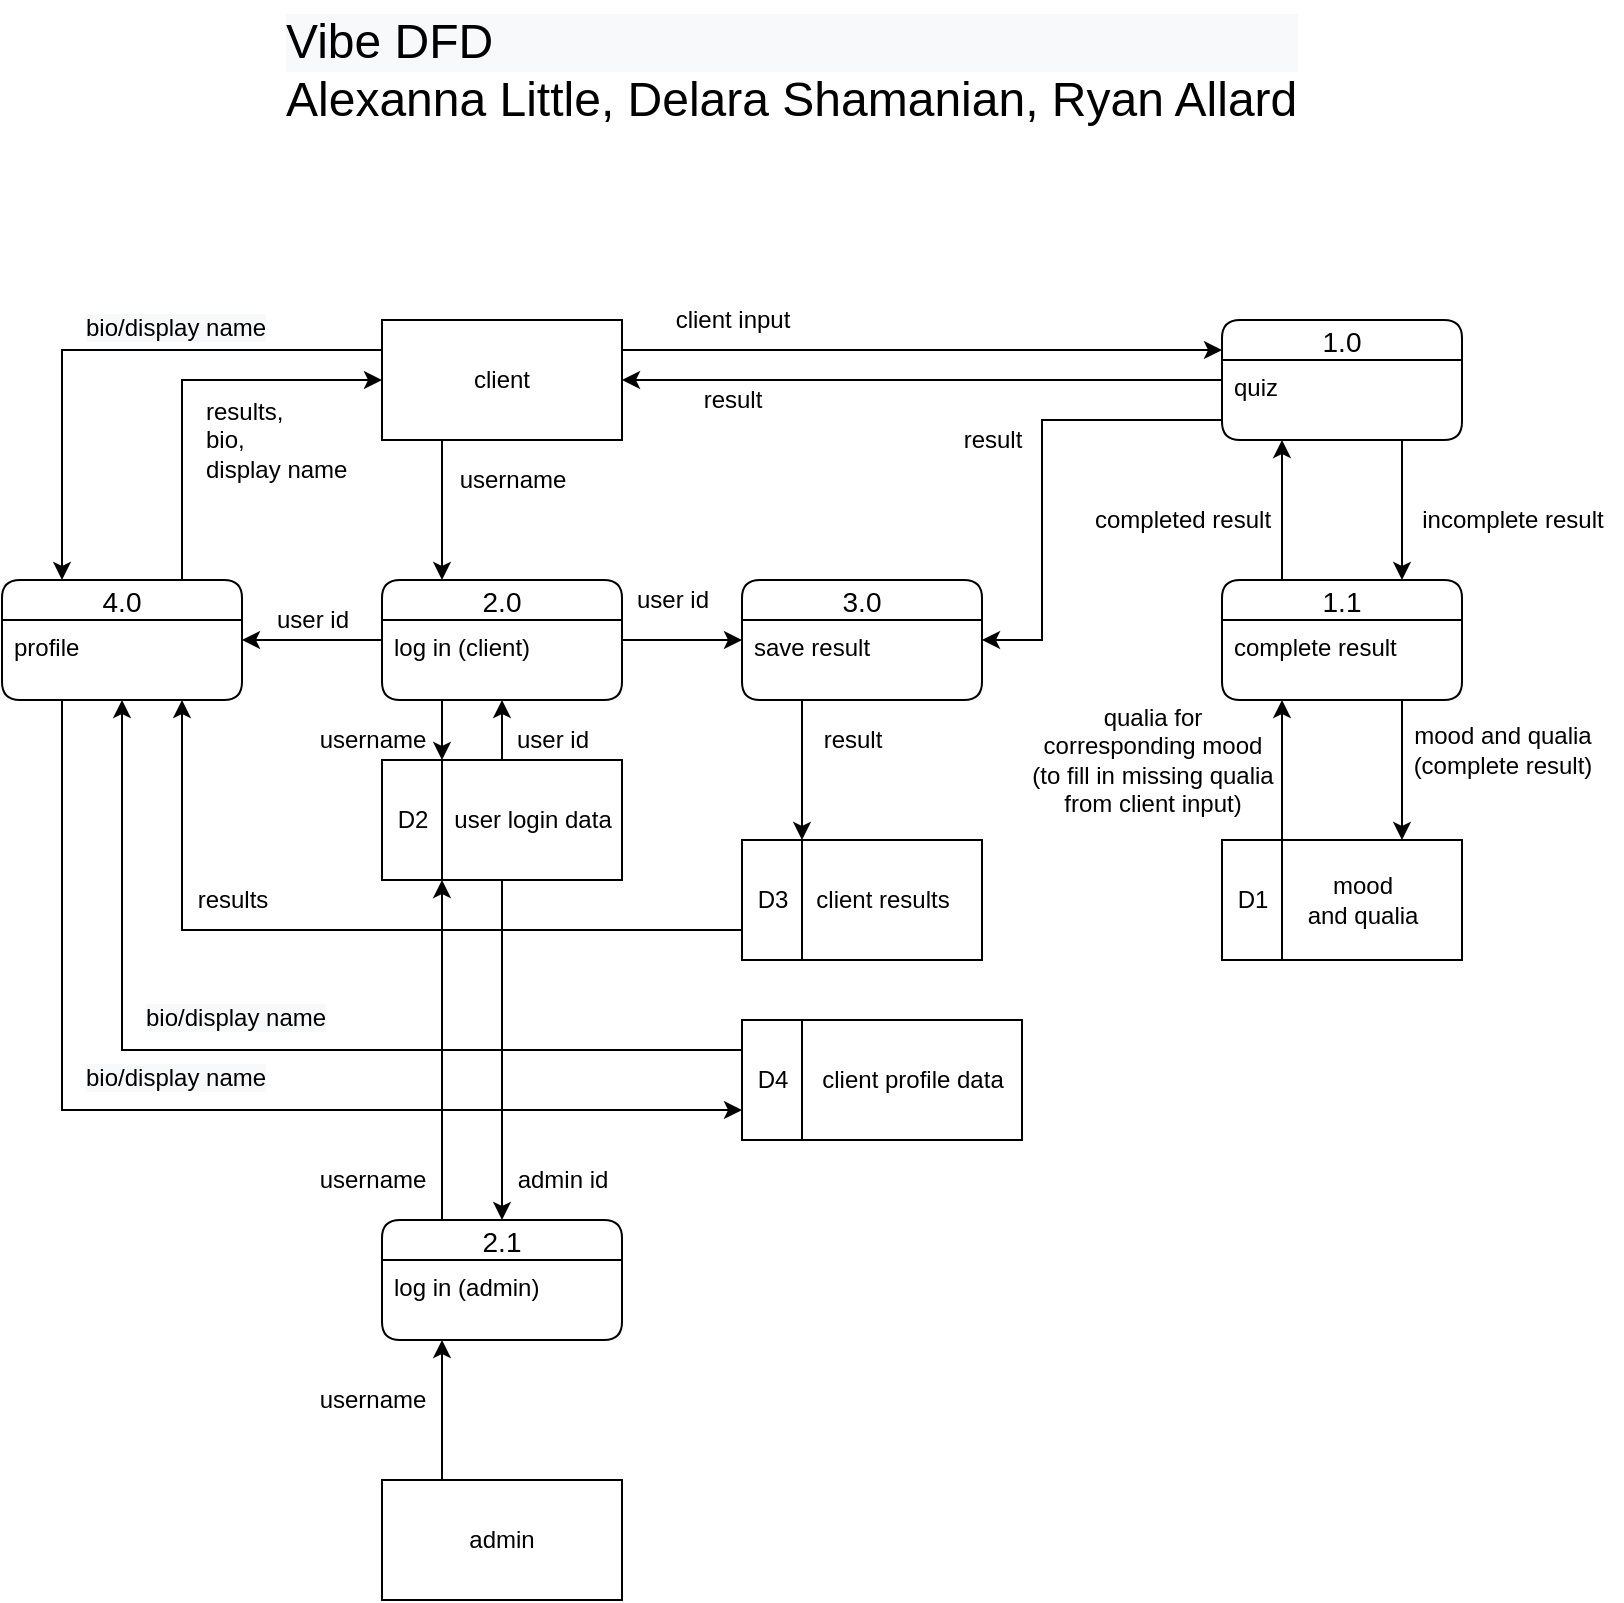 <mxfile version="15.8.4" type="google"><diagram id="g8bRHvUq1R5XJghf-eLN" name="Page-1"><mxGraphModel dx="1221" dy="681" grid="1" gridSize="10" guides="1" tooltips="1" connect="1" arrows="1" fold="1" page="1" pageScale="1" pageWidth="827" pageHeight="1169" math="0" shadow="0"><root><mxCell id="0"/><mxCell id="1" parent="0"/><mxCell id="okkrfj4XBQextkTH1H5f-1" value="1.0" style="swimlane;childLayout=stackLayout;horizontal=1;startSize=20;horizontalStack=0;rounded=1;fontSize=14;fontStyle=0;strokeWidth=1;resizeParent=0;resizeLast=1;shadow=0;dashed=0;align=center;" parent="1" vertex="1"><mxGeometry x="619" y="270" width="120" height="60" as="geometry"/></mxCell><mxCell id="okkrfj4XBQextkTH1H5f-2" value="quiz" style="align=left;strokeColor=none;fillColor=none;spacingLeft=4;fontSize=12;verticalAlign=top;resizable=0;rotatable=0;part=1;strokeWidth=1;" parent="okkrfj4XBQextkTH1H5f-1" vertex="1"><mxGeometry y="20" width="120" height="40" as="geometry"/></mxCell><mxCell id="okkrfj4XBQextkTH1H5f-3" value="client" style="rounded=0;whiteSpace=wrap;html=1;strokeWidth=1;" parent="1" vertex="1"><mxGeometry x="199" y="270" width="120" height="60" as="geometry"/></mxCell><mxCell id="okkrfj4XBQextkTH1H5f-4" value="" style="endArrow=classic;html=1;rounded=0;exitX=1;exitY=0.25;exitDx=0;exitDy=0;entryX=0;entryY=0.25;entryDx=0;entryDy=0;strokeWidth=1;" parent="1" source="okkrfj4XBQextkTH1H5f-3" target="okkrfj4XBQextkTH1H5f-1" edge="1"><mxGeometry width="50" height="50" relative="1" as="geometry"><mxPoint x="519" y="460" as="sourcePoint"/><mxPoint x="569" y="410" as="targetPoint"/></mxGeometry></mxCell><mxCell id="okkrfj4XBQextkTH1H5f-5" value="client input" style="text;html=1;align=center;verticalAlign=middle;resizable=0;points=[];autosize=1;strokeColor=none;fillColor=none;strokeWidth=1;" parent="1" vertex="1"><mxGeometry x="339" y="260" width="70" height="20" as="geometry"/></mxCell><mxCell id="okkrfj4XBQextkTH1H5f-6" value="1.1" style="swimlane;childLayout=stackLayout;horizontal=1;startSize=20;horizontalStack=0;rounded=1;fontSize=14;fontStyle=0;strokeWidth=1;resizeParent=0;resizeLast=1;shadow=0;dashed=0;align=center;" parent="1" vertex="1"><mxGeometry x="619" y="400" width="120" height="60" as="geometry"/></mxCell><mxCell id="okkrfj4XBQextkTH1H5f-7" value="complete result" style="align=left;strokeColor=none;fillColor=none;spacingLeft=4;fontSize=12;verticalAlign=top;resizable=0;rotatable=0;part=1;strokeWidth=1;" parent="okkrfj4XBQextkTH1H5f-6" vertex="1"><mxGeometry y="20" width="120" height="40" as="geometry"/></mxCell><mxCell id="okkrfj4XBQextkTH1H5f-8" value="" style="endArrow=classic;html=1;rounded=0;exitX=0.75;exitY=1;exitDx=0;exitDy=0;entryX=0.75;entryY=0;entryDx=0;entryDy=0;strokeWidth=1;" parent="1" source="okkrfj4XBQextkTH1H5f-2" target="okkrfj4XBQextkTH1H5f-6" edge="1"><mxGeometry width="50" height="50" relative="1" as="geometry"><mxPoint x="689" y="460" as="sourcePoint"/><mxPoint x="739" y="410" as="targetPoint"/></mxGeometry></mxCell><mxCell id="okkrfj4XBQextkTH1H5f-9" value="" style="endArrow=classic;html=1;rounded=0;exitX=0.25;exitY=0;exitDx=0;exitDy=0;entryX=0.25;entryY=1;entryDx=0;entryDy=0;strokeWidth=1;" parent="1" source="okkrfj4XBQextkTH1H5f-6" target="okkrfj4XBQextkTH1H5f-2" edge="1"><mxGeometry width="50" height="50" relative="1" as="geometry"><mxPoint x="689" y="460" as="sourcePoint"/><mxPoint x="739" y="410" as="targetPoint"/></mxGeometry></mxCell><mxCell id="okkrfj4XBQextkTH1H5f-10" value="incomplete result" style="text;html=1;align=center;verticalAlign=middle;resizable=0;points=[];autosize=1;strokeColor=none;fillColor=none;strokeWidth=1;" parent="1" vertex="1"><mxGeometry x="709" y="360" width="110" height="20" as="geometry"/></mxCell><mxCell id="okkrfj4XBQextkTH1H5f-11" value="completed result" style="text;html=1;align=center;verticalAlign=middle;resizable=0;points=[];autosize=1;strokeColor=none;fillColor=none;strokeWidth=1;" parent="1" vertex="1"><mxGeometry x="549" y="360" width="100" height="20" as="geometry"/></mxCell><mxCell id="okkrfj4XBQextkTH1H5f-12" value="" style="swimlane;horizontal=0;startSize=30;strokeWidth=1;" parent="1" vertex="1"><mxGeometry x="619" y="530" width="120" height="60" as="geometry"/></mxCell><mxCell id="okkrfj4XBQextkTH1H5f-14" value="mood &lt;br&gt;and qualia" style="text;html=1;align=center;verticalAlign=middle;resizable=0;points=[];autosize=1;strokeColor=none;fillColor=none;strokeWidth=1;" parent="okkrfj4XBQextkTH1H5f-12" vertex="1"><mxGeometry x="35" y="15" width="70" height="30" as="geometry"/></mxCell><mxCell id="okkrfj4XBQextkTH1H5f-99" value="D1" style="text;html=1;align=center;verticalAlign=middle;resizable=0;points=[];autosize=1;strokeColor=none;fillColor=none;strokeWidth=1;" parent="okkrfj4XBQextkTH1H5f-12" vertex="1"><mxGeometry y="20" width="30" height="20" as="geometry"/></mxCell><mxCell id="okkrfj4XBQextkTH1H5f-15" value="" style="endArrow=classic;html=1;rounded=0;exitX=0.75;exitY=1;exitDx=0;exitDy=0;entryX=0.75;entryY=0;entryDx=0;entryDy=0;strokeWidth=1;" parent="1" source="okkrfj4XBQextkTH1H5f-7" target="okkrfj4XBQextkTH1H5f-12" edge="1"><mxGeometry width="50" height="50" relative="1" as="geometry"><mxPoint x="689" y="460" as="sourcePoint"/><mxPoint x="739" y="410" as="targetPoint"/></mxGeometry></mxCell><mxCell id="okkrfj4XBQextkTH1H5f-16" value="mood and qualia&lt;br&gt;(complete result)" style="text;html=1;align=center;verticalAlign=middle;resizable=0;points=[];autosize=1;strokeColor=none;fillColor=none;strokeWidth=1;" parent="1" vertex="1"><mxGeometry x="704" y="470" width="110" height="30" as="geometry"/></mxCell><mxCell id="okkrfj4XBQextkTH1H5f-17" value="" style="endArrow=classic;html=1;rounded=0;exitX=0.25;exitY=0;exitDx=0;exitDy=0;entryX=0.25;entryY=1;entryDx=0;entryDy=0;strokeWidth=1;" parent="1" source="okkrfj4XBQextkTH1H5f-12" target="okkrfj4XBQextkTH1H5f-7" edge="1"><mxGeometry width="50" height="50" relative="1" as="geometry"><mxPoint x="578.58" y="525" as="sourcePoint"/><mxPoint x="578.58" y="455" as="targetPoint"/></mxGeometry></mxCell><mxCell id="okkrfj4XBQextkTH1H5f-18" value="qualia for&lt;br&gt;corresponding mood&lt;br&gt;(to fill in missing qualia&lt;br&gt;from client input)" style="text;html=1;align=center;verticalAlign=middle;resizable=0;points=[];autosize=1;strokeColor=none;fillColor=none;strokeWidth=1;" parent="1" vertex="1"><mxGeometry x="514" y="460" width="140" height="60" as="geometry"/></mxCell><mxCell id="okkrfj4XBQextkTH1H5f-23" value="3.0" style="swimlane;childLayout=stackLayout;horizontal=1;startSize=20;horizontalStack=0;rounded=1;fontSize=14;fontStyle=0;strokeWidth=1;resizeParent=0;resizeLast=1;shadow=0;dashed=0;align=center;" parent="1" vertex="1"><mxGeometry x="379" y="400" width="120" height="60" as="geometry"/></mxCell><mxCell id="okkrfj4XBQextkTH1H5f-24" value="save result" style="align=left;strokeColor=none;fillColor=none;spacingLeft=4;fontSize=12;verticalAlign=top;resizable=0;rotatable=0;part=1;strokeWidth=1;" parent="okkrfj4XBQextkTH1H5f-23" vertex="1"><mxGeometry y="20" width="120" height="40" as="geometry"/></mxCell><mxCell id="okkrfj4XBQextkTH1H5f-25" value="" style="endArrow=classic;html=1;rounded=0;exitX=0;exitY=0.5;exitDx=0;exitDy=0;entryX=1;entryY=0.25;entryDx=0;entryDy=0;edgeStyle=orthogonalEdgeStyle;exitPerimeter=0;strokeWidth=1;" parent="1" source="okkrfj4XBQextkTH1H5f-2" target="okkrfj4XBQextkTH1H5f-24" edge="1"><mxGeometry width="50" height="50" relative="1" as="geometry"><mxPoint x="519" y="460" as="sourcePoint"/><mxPoint x="569" y="410" as="targetPoint"/><Array as="points"><mxPoint x="619" y="320"/><mxPoint x="529" y="320"/><mxPoint x="529" y="430"/></Array></mxGeometry></mxCell><mxCell id="okkrfj4XBQextkTH1H5f-26" value="result" style="text;html=1;align=center;verticalAlign=middle;resizable=0;points=[];autosize=1;strokeColor=none;fillColor=none;strokeWidth=1;" parent="1" vertex="1"><mxGeometry x="479" y="320" width="50" height="20" as="geometry"/></mxCell><mxCell id="okkrfj4XBQextkTH1H5f-28" value="username" style="text;html=1;align=center;verticalAlign=middle;resizable=0;points=[];autosize=1;strokeColor=none;fillColor=none;strokeWidth=1;" parent="1" vertex="1"><mxGeometry x="229" y="340" width="70" height="20" as="geometry"/></mxCell><mxCell id="okkrfj4XBQextkTH1H5f-29" value="" style="swimlane;horizontal=0;startSize=30;strokeWidth=1;" parent="1" vertex="1"><mxGeometry x="379" y="530" width="120" height="60" as="geometry"/></mxCell><mxCell id="okkrfj4XBQextkTH1H5f-30" value="client results" style="text;html=1;align=center;verticalAlign=middle;resizable=0;points=[];autosize=1;strokeColor=none;fillColor=none;strokeWidth=1;" parent="okkrfj4XBQextkTH1H5f-29" vertex="1"><mxGeometry x="30" y="20" width="80" height="20" as="geometry"/></mxCell><mxCell id="okkrfj4XBQextkTH1H5f-101" value="D3" style="text;html=1;align=center;verticalAlign=middle;resizable=0;points=[];autosize=1;strokeColor=none;fillColor=none;strokeWidth=1;" parent="okkrfj4XBQextkTH1H5f-29" vertex="1"><mxGeometry y="20" width="30" height="20" as="geometry"/></mxCell><mxCell id="okkrfj4XBQextkTH1H5f-31" value="" style="endArrow=classic;html=1;rounded=0;exitX=0.25;exitY=1;exitDx=0;exitDy=0;entryX=0.25;entryY=0;entryDx=0;entryDy=0;strokeWidth=1;" parent="1" source="okkrfj4XBQextkTH1H5f-24" target="okkrfj4XBQextkTH1H5f-29" edge="1"><mxGeometry width="50" height="50" relative="1" as="geometry"><mxPoint x="519" y="460" as="sourcePoint"/><mxPoint x="569" y="410" as="targetPoint"/></mxGeometry></mxCell><mxCell id="okkrfj4XBQextkTH1H5f-32" value="2.0" style="swimlane;childLayout=stackLayout;horizontal=1;startSize=20;horizontalStack=0;rounded=1;fontSize=14;fontStyle=0;strokeWidth=1;resizeParent=0;resizeLast=1;shadow=0;dashed=0;align=center;" parent="1" vertex="1"><mxGeometry x="199" y="400" width="120" height="60" as="geometry"/></mxCell><mxCell id="okkrfj4XBQextkTH1H5f-33" value="log in (client)" style="align=left;strokeColor=none;fillColor=none;spacingLeft=4;fontSize=12;verticalAlign=top;resizable=0;rotatable=0;part=1;strokeWidth=1;" parent="okkrfj4XBQextkTH1H5f-32" vertex="1"><mxGeometry y="20" width="120" height="40" as="geometry"/></mxCell><mxCell id="okkrfj4XBQextkTH1H5f-34" value="" style="swimlane;horizontal=0;startSize=30;strokeWidth=1;" parent="1" vertex="1"><mxGeometry x="199" y="490" width="120" height="60" as="geometry"/></mxCell><mxCell id="okkrfj4XBQextkTH1H5f-35" value="user login data" style="text;html=1;align=center;verticalAlign=middle;resizable=0;points=[];autosize=1;strokeColor=none;fillColor=none;strokeWidth=1;" parent="okkrfj4XBQextkTH1H5f-34" vertex="1"><mxGeometry x="30" y="20" width="90" height="20" as="geometry"/></mxCell><mxCell id="okkrfj4XBQextkTH1H5f-100" value="D2&lt;span style=&quot;color: rgba(0 , 0 , 0 , 0) ; font-family: monospace ; font-size: 0px&quot;&gt;%3CmxGraphModel%3E%3Croot%3E%3CmxCell%20id%3D%220%22%2F%3E%3CmxCell%20id%3D%221%22%20parent%3D%220%22%2F%3E%3CmxCell%20id%3D%222%22%20value%3D%22D1%22%20style%3D%22text%3Bhtml%3D1%3Balign%3Dcenter%3BverticalAlign%3Dmiddle%3Bresizable%3D0%3Bpoints%3D%5B%5D%3Bautosize%3D1%3BstrokeColor%3Dnone%3BfillColor%3Dnone%3B%22%20vertex%3D%221%22%20parent%3D%221%22%3E%3CmxGeometry%20x%3D%22790%22%20y%3D%22379%22%20width%3D%2230%22%20height%3D%2220%22%20as%3D%22geometry%22%2F%3E%3C%2FmxCell%3E%3C%2Froot%3E%3C%2FmxGraphModel%3E&lt;/span&gt;" style="text;html=1;align=center;verticalAlign=middle;resizable=0;points=[];autosize=1;strokeColor=none;fillColor=none;strokeWidth=1;" parent="okkrfj4XBQextkTH1H5f-34" vertex="1"><mxGeometry y="20" width="30" height="20" as="geometry"/></mxCell><mxCell id="okkrfj4XBQextkTH1H5f-36" value="" style="endArrow=classic;html=1;rounded=0;exitX=0.25;exitY=1;exitDx=0;exitDy=0;entryX=0.25;entryY=0;entryDx=0;entryDy=0;strokeWidth=1;" parent="1" target="okkrfj4XBQextkTH1H5f-34" edge="1"><mxGeometry width="50" height="50" relative="1" as="geometry"><mxPoint x="229" y="460" as="sourcePoint"/><mxPoint x="529" y="440" as="targetPoint"/></mxGeometry></mxCell><mxCell id="okkrfj4XBQextkTH1H5f-37" value="username" style="text;html=1;align=center;verticalAlign=middle;resizable=0;points=[];autosize=1;strokeColor=none;fillColor=none;strokeWidth=1;" parent="1" vertex="1"><mxGeometry x="159" y="470" width="70" height="20" as="geometry"/></mxCell><mxCell id="okkrfj4XBQextkTH1H5f-38" value="user id" style="text;html=1;align=center;verticalAlign=middle;resizable=0;points=[];autosize=1;strokeColor=none;fillColor=none;strokeWidth=1;" parent="1" vertex="1"><mxGeometry x="259" y="470" width="50" height="20" as="geometry"/></mxCell><mxCell id="okkrfj4XBQextkTH1H5f-39" value="" style="endArrow=classic;html=1;rounded=0;exitX=0.5;exitY=0;exitDx=0;exitDy=0;entryX=0.5;entryY=1;entryDx=0;entryDy=0;strokeWidth=1;" parent="1" source="okkrfj4XBQextkTH1H5f-34" edge="1"><mxGeometry width="50" height="50" relative="1" as="geometry"><mxPoint x="479" y="490" as="sourcePoint"/><mxPoint x="259" y="460" as="targetPoint"/></mxGeometry></mxCell><mxCell id="okkrfj4XBQextkTH1H5f-40" value="" style="endArrow=classic;html=1;rounded=0;exitX=0.25;exitY=1;exitDx=0;exitDy=0;entryX=0.25;entryY=0;entryDx=0;entryDy=0;strokeWidth=1;" parent="1" source="okkrfj4XBQextkTH1H5f-3" target="okkrfj4XBQextkTH1H5f-32" edge="1"><mxGeometry width="50" height="50" relative="1" as="geometry"><mxPoint x="479" y="460" as="sourcePoint"/><mxPoint x="529" y="410" as="targetPoint"/></mxGeometry></mxCell><mxCell id="okkrfj4XBQextkTH1H5f-41" value="" style="endArrow=classic;html=1;rounded=0;exitX=1;exitY=0.25;exitDx=0;exitDy=0;entryX=0;entryY=0.25;entryDx=0;entryDy=0;edgeStyle=orthogonalEdgeStyle;strokeWidth=1;" parent="1" source="okkrfj4XBQextkTH1H5f-33" target="okkrfj4XBQextkTH1H5f-24" edge="1"><mxGeometry width="50" height="50" relative="1" as="geometry"><mxPoint x="479" y="460" as="sourcePoint"/><mxPoint x="529" y="410" as="targetPoint"/></mxGeometry></mxCell><mxCell id="okkrfj4XBQextkTH1H5f-42" value="user id" style="text;html=1;align=center;verticalAlign=middle;resizable=0;points=[];autosize=1;strokeColor=none;fillColor=none;strokeWidth=1;" parent="1" vertex="1"><mxGeometry x="319" y="400" width="50" height="20" as="geometry"/></mxCell><mxCell id="okkrfj4XBQextkTH1H5f-43" value="result" style="text;html=1;align=center;verticalAlign=middle;resizable=0;points=[];autosize=1;strokeColor=none;fillColor=none;strokeWidth=1;" parent="1" vertex="1"><mxGeometry x="409" y="470" width="50" height="20" as="geometry"/></mxCell><mxCell id="okkrfj4XBQextkTH1H5f-45" value="" style="endArrow=classic;html=1;rounded=0;exitX=0;exitY=0.75;exitDx=0;exitDy=0;entryX=0.75;entryY=1;entryDx=0;entryDy=0;edgeStyle=orthogonalEdgeStyle;strokeWidth=1;" parent="1" source="okkrfj4XBQextkTH1H5f-29" target="okkrfj4XBQextkTH1H5f-47" edge="1"><mxGeometry width="50" height="50" relative="1" as="geometry"><mxPoint x="299" y="490" as="sourcePoint"/><mxPoint x="179" y="560" as="targetPoint"/></mxGeometry></mxCell><mxCell id="okkrfj4XBQextkTH1H5f-46" value="4.0" style="swimlane;childLayout=stackLayout;horizontal=1;startSize=20;horizontalStack=0;rounded=1;fontSize=14;fontStyle=0;strokeWidth=1;resizeParent=0;resizeLast=1;shadow=0;dashed=0;align=center;" parent="1" vertex="1"><mxGeometry x="9" y="400" width="120" height="60" as="geometry"/></mxCell><mxCell id="okkrfj4XBQextkTH1H5f-47" value="profile" style="align=left;strokeColor=none;fillColor=none;spacingLeft=4;fontSize=12;verticalAlign=top;resizable=0;rotatable=0;part=1;strokeWidth=1;" parent="okkrfj4XBQextkTH1H5f-46" vertex="1"><mxGeometry y="20" width="120" height="40" as="geometry"/></mxCell><mxCell id="okkrfj4XBQextkTH1H5f-49" value="user id" style="text;html=1;align=center;verticalAlign=middle;resizable=0;points=[];autosize=1;strokeColor=none;fillColor=none;strokeWidth=1;" parent="1" vertex="1"><mxGeometry x="139" y="410" width="50" height="20" as="geometry"/></mxCell><mxCell id="okkrfj4XBQextkTH1H5f-52" value="results" style="text;html=1;align=center;verticalAlign=middle;resizable=0;points=[];autosize=1;strokeColor=none;fillColor=none;strokeWidth=1;" parent="1" vertex="1"><mxGeometry x="99" y="550" width="50" height="20" as="geometry"/></mxCell><mxCell id="okkrfj4XBQextkTH1H5f-53" value="" style="endArrow=classic;html=1;rounded=0;exitX=0.75;exitY=0;exitDx=0;exitDy=0;entryX=0;entryY=0.5;entryDx=0;entryDy=0;edgeStyle=orthogonalEdgeStyle;strokeWidth=1;" parent="1" source="okkrfj4XBQextkTH1H5f-46" target="okkrfj4XBQextkTH1H5f-3" edge="1"><mxGeometry width="50" height="50" relative="1" as="geometry"><mxPoint x="209" y="440" as="sourcePoint"/><mxPoint x="259" y="390" as="targetPoint"/></mxGeometry></mxCell><mxCell id="okkrfj4XBQextkTH1H5f-54" value="results,&lt;br&gt;bio,&lt;br&gt;display name" style="text;html=1;align=left;verticalAlign=middle;resizable=0;points=[];autosize=1;strokeColor=none;fillColor=none;strokeWidth=1;" parent="1" vertex="1"><mxGeometry x="109" y="305" width="90" height="50" as="geometry"/></mxCell><mxCell id="okkrfj4XBQextkTH1H5f-55" value="" style="endArrow=classic;html=1;rounded=0;exitX=0;exitY=0.25;exitDx=0;exitDy=0;entryX=1;entryY=0.5;entryDx=0;entryDy=0;strokeWidth=1;" parent="1" source="okkrfj4XBQextkTH1H5f-2" target="okkrfj4XBQextkTH1H5f-3" edge="1"><mxGeometry width="50" height="50" relative="1" as="geometry"><mxPoint x="339" y="410" as="sourcePoint"/><mxPoint x="389" y="360" as="targetPoint"/></mxGeometry></mxCell><mxCell id="okkrfj4XBQextkTH1H5f-56" value="result" style="text;html=1;align=center;verticalAlign=middle;resizable=0;points=[];autosize=1;strokeColor=none;fillColor=none;strokeWidth=1;" parent="1" vertex="1"><mxGeometry x="349" y="300" width="50" height="20" as="geometry"/></mxCell><mxCell id="okkrfj4XBQextkTH1H5f-59" value="" style="swimlane;horizontal=0;startSize=30;strokeWidth=1;" parent="1" vertex="1"><mxGeometry x="379" y="620" width="140" height="60" as="geometry"/></mxCell><mxCell id="okkrfj4XBQextkTH1H5f-60" value="client profile data" style="text;html=1;align=center;verticalAlign=middle;resizable=0;points=[];autosize=1;strokeColor=none;fillColor=none;strokeWidth=1;" parent="okkrfj4XBQextkTH1H5f-59" vertex="1"><mxGeometry x="30" y="20" width="110" height="20" as="geometry"/></mxCell><mxCell id="okkrfj4XBQextkTH1H5f-102" value="D4" style="text;html=1;align=center;verticalAlign=middle;resizable=0;points=[];autosize=1;strokeColor=none;fillColor=none;strokeWidth=1;" parent="okkrfj4XBQextkTH1H5f-59" vertex="1"><mxGeometry y="20" width="30" height="20" as="geometry"/></mxCell><mxCell id="okkrfj4XBQextkTH1H5f-64" value="" style="endArrow=classic;html=1;rounded=0;exitX=0;exitY=0.25;exitDx=0;exitDy=0;entryX=0.25;entryY=0;entryDx=0;entryDy=0;edgeStyle=orthogonalEdgeStyle;strokeWidth=1;" parent="1" source="okkrfj4XBQextkTH1H5f-3" target="okkrfj4XBQextkTH1H5f-46" edge="1"><mxGeometry width="50" height="50" relative="1" as="geometry"><mxPoint x="169" y="520" as="sourcePoint"/><mxPoint x="-121" y="420" as="targetPoint"/></mxGeometry></mxCell><mxCell id="okkrfj4XBQextkTH1H5f-65" value="&lt;span style=&quot;color: rgb(0 , 0 , 0) ; font-family: &amp;#34;helvetica&amp;#34; ; font-size: 12px ; font-style: normal ; font-weight: 400 ; letter-spacing: normal ; text-align: left ; text-indent: 0px ; text-transform: none ; word-spacing: 0px ; background-color: rgb(248 , 249 , 250) ; display: inline ; float: none&quot;&gt;bio/display name&lt;/span&gt;" style="text;whiteSpace=wrap;html=1;strokeWidth=1;" parent="1" vertex="1"><mxGeometry x="49" y="260" width="140" height="30" as="geometry"/></mxCell><mxCell id="okkrfj4XBQextkTH1H5f-66" value="" style="endArrow=classic;html=1;rounded=0;exitX=0.25;exitY=1;exitDx=0;exitDy=0;entryX=0;entryY=0.75;entryDx=0;entryDy=0;edgeStyle=orthogonalEdgeStyle;strokeWidth=1;" parent="1" source="okkrfj4XBQextkTH1H5f-47" target="okkrfj4XBQextkTH1H5f-59" edge="1"><mxGeometry width="50" height="50" relative="1" as="geometry"><mxPoint x="239" y="520" as="sourcePoint"/><mxPoint x="289" y="470" as="targetPoint"/></mxGeometry></mxCell><mxCell id="okkrfj4XBQextkTH1H5f-67" value="&lt;span style=&quot;color: rgb(0, 0, 0); font-family: helvetica; font-size: 12px; font-style: normal; font-weight: 400; letter-spacing: normal; text-align: left; text-indent: 0px; text-transform: none; word-spacing: 0px; background-color: rgb(248, 249, 250); display: inline; float: none;&quot;&gt;bio/display name&lt;/span&gt;" style="text;whiteSpace=wrap;html=1;strokeWidth=1;" parent="1" vertex="1"><mxGeometry x="49" y="635" width="120" height="30" as="geometry"/></mxCell><mxCell id="okkrfj4XBQextkTH1H5f-68" value="" style="endArrow=classic;html=1;rounded=0;exitX=0;exitY=0.25;exitDx=0;exitDy=0;entryX=0.5;entryY=1;entryDx=0;entryDy=0;edgeStyle=orthogonalEdgeStyle;strokeWidth=1;" parent="1" source="okkrfj4XBQextkTH1H5f-59" target="okkrfj4XBQextkTH1H5f-47" edge="1"><mxGeometry width="50" height="50" relative="1" as="geometry"><mxPoint x="239" y="520" as="sourcePoint"/><mxPoint x="289" y="470" as="targetPoint"/></mxGeometry></mxCell><mxCell id="okkrfj4XBQextkTH1H5f-69" value="&lt;span style=&quot;color: rgb(0, 0, 0); font-family: helvetica; font-size: 12px; font-style: normal; font-weight: 400; letter-spacing: normal; text-align: left; text-indent: 0px; text-transform: none; word-spacing: 0px; background-color: rgb(248, 249, 250); display: inline; float: none;&quot;&gt;bio/display name&lt;/span&gt;" style="text;whiteSpace=wrap;html=1;strokeWidth=1;" parent="1" vertex="1"><mxGeometry x="79" y="605" width="120" height="30" as="geometry"/></mxCell><mxCell id="okkrfj4XBQextkTH1H5f-70" value="" style="endArrow=classic;html=1;rounded=0;exitX=0;exitY=0.25;exitDx=0;exitDy=0;entryX=1;entryY=0.5;entryDx=0;entryDy=0;strokeWidth=1;" parent="1" source="okkrfj4XBQextkTH1H5f-33" target="okkrfj4XBQextkTH1H5f-46" edge="1"><mxGeometry width="50" height="50" relative="1" as="geometry"><mxPoint x="349" y="500" as="sourcePoint"/><mxPoint x="399" y="450" as="targetPoint"/></mxGeometry></mxCell><mxCell id="okkrfj4XBQextkTH1H5f-71" value="admin" style="rounded=0;whiteSpace=wrap;html=1;align=center;strokeWidth=1;" parent="1" vertex="1"><mxGeometry x="199" y="850" width="120" height="60" as="geometry"/></mxCell><mxCell id="okkrfj4XBQextkTH1H5f-72" value="" style="endArrow=classic;html=1;rounded=0;exitX=0.25;exitY=0;exitDx=0;exitDy=0;entryX=0.25;entryY=1;entryDx=0;entryDy=0;strokeWidth=1;" parent="1" source="okkrfj4XBQextkTH1H5f-71" target="okkrfj4XBQextkTH1H5f-75" edge="1"><mxGeometry width="50" height="50" relative="1" as="geometry"><mxPoint x="499" y="610" as="sourcePoint"/><mxPoint x="229" y="730" as="targetPoint"/></mxGeometry></mxCell><mxCell id="okkrfj4XBQextkTH1H5f-73" value="username" style="text;html=1;align=center;verticalAlign=middle;resizable=0;points=[];autosize=1;strokeColor=none;fillColor=none;strokeWidth=1;" parent="1" vertex="1"><mxGeometry x="159" y="800" width="70" height="20" as="geometry"/></mxCell><mxCell id="okkrfj4XBQextkTH1H5f-74" value="2.1" style="swimlane;childLayout=stackLayout;horizontal=1;startSize=20;horizontalStack=0;rounded=1;fontSize=14;fontStyle=0;strokeWidth=1;resizeParent=0;resizeLast=1;shadow=0;dashed=0;align=center;" parent="1" vertex="1"><mxGeometry x="199" y="720" width="120" height="60" as="geometry"/></mxCell><mxCell id="okkrfj4XBQextkTH1H5f-75" value="log in (admin)" style="align=left;strokeColor=none;fillColor=none;spacingLeft=4;fontSize=12;verticalAlign=top;resizable=0;rotatable=0;part=1;strokeWidth=1;" parent="okkrfj4XBQextkTH1H5f-74" vertex="1"><mxGeometry y="20" width="120" height="40" as="geometry"/></mxCell><mxCell id="okkrfj4XBQextkTH1H5f-76" value="" style="endArrow=classic;html=1;rounded=0;exitX=0.25;exitY=0;exitDx=0;exitDy=0;entryX=0.25;entryY=1;entryDx=0;entryDy=0;strokeWidth=1;" parent="1" source="okkrfj4XBQextkTH1H5f-74" target="okkrfj4XBQextkTH1H5f-34" edge="1"><mxGeometry width="50" height="50" relative="1" as="geometry"><mxPoint x="439" y="690" as="sourcePoint"/><mxPoint x="489" y="640" as="targetPoint"/></mxGeometry></mxCell><mxCell id="okkrfj4XBQextkTH1H5f-77" value="" style="endArrow=classic;html=1;rounded=0;exitX=0.5;exitY=1;exitDx=0;exitDy=0;entryX=0.5;entryY=0;entryDx=0;entryDy=0;strokeWidth=1;" parent="1" source="okkrfj4XBQextkTH1H5f-34" target="okkrfj4XBQextkTH1H5f-74" edge="1"><mxGeometry width="50" height="50" relative="1" as="geometry"><mxPoint x="439" y="690" as="sourcePoint"/><mxPoint x="489" y="640" as="targetPoint"/></mxGeometry></mxCell><mxCell id="okkrfj4XBQextkTH1H5f-78" value="username" style="text;html=1;align=center;verticalAlign=middle;resizable=0;points=[];autosize=1;strokeColor=none;fillColor=none;strokeWidth=1;" parent="1" vertex="1"><mxGeometry x="159" y="690" width="70" height="20" as="geometry"/></mxCell><mxCell id="okkrfj4XBQextkTH1H5f-79" value="admin id" style="text;html=1;align=center;verticalAlign=middle;resizable=0;points=[];autosize=1;strokeColor=none;fillColor=none;strokeWidth=1;" parent="1" vertex="1"><mxGeometry x="259" y="690" width="60" height="20" as="geometry"/></mxCell><mxCell id="gqyree-yNqoZ1g7e1itR-1" value="&lt;div style=&quot;color: rgb(0 , 0 , 0) ; font-family: &amp;#34;helvetica&amp;#34; ; font-size: 14px ; font-style: normal ; font-weight: 400 ; letter-spacing: normal ; text-indent: 0px ; text-transform: none ; word-spacing: 0px ; background-color: rgb(248 , 249 , 250) ; text-align: left&quot;&gt;&lt;span style=&quot;font-size: 24px&quot;&gt;Vibe DFD&lt;/span&gt;&lt;/div&gt;&lt;font style=&quot;color: rgb(0 , 0 , 0) ; font-family: &amp;#34;helvetica&amp;#34; ; font-style: normal ; font-weight: 400 ; letter-spacing: normal ; text-align: center ; text-indent: 0px ; text-transform: none ; word-spacing: 0px ; background-color: rgb(248 , 249 , 250) ; font-size: 24px&quot;&gt;&lt;div style=&quot;text-align: left&quot;&gt;&lt;span&gt;Alexanna Little,&amp;nbsp;&lt;/span&gt;&lt;span id=&quot;docs-internal-guid-3240808f-7fff-9dc3-b8f8-a09b8ef2951e&quot;&gt;&lt;span style=&quot;background-color: transparent ; vertical-align: baseline&quot;&gt;Delara Shamanian,&amp;nbsp;&lt;span style=&quot;background-color: transparent ; font-family: &amp;#34;arial&amp;#34;&quot;&gt;Ryan Allard&lt;/span&gt;&lt;/span&gt;&lt;/span&gt;&lt;/div&gt;&lt;/font&gt;&lt;span id=&quot;docs-internal-guid-8b584cb6-7fff-1d21-3512-a35b24ff258f&quot; style=&quot;color: rgb(0 , 0 , 0) ; font-family: &amp;#34;helvetica&amp;#34; ; font-size: 14px ; font-style: normal ; font-weight: 400 ; letter-spacing: normal ; text-align: center ; text-indent: 0px ; text-transform: none ; word-spacing: 0px ; background-color: rgb(248 , 249 , 250)&quot;&gt;&lt;br class=&quot;Apple-interchange-newline&quot;&gt;&lt;br&gt;&lt;br&gt;&lt;/span&gt;" style="text;whiteSpace=wrap;html=1;fontSize=13;" vertex="1" parent="1"><mxGeometry x="149" y="110" width="530" height="100" as="geometry"/></mxCell></root></mxGraphModel></diagram></mxfile>